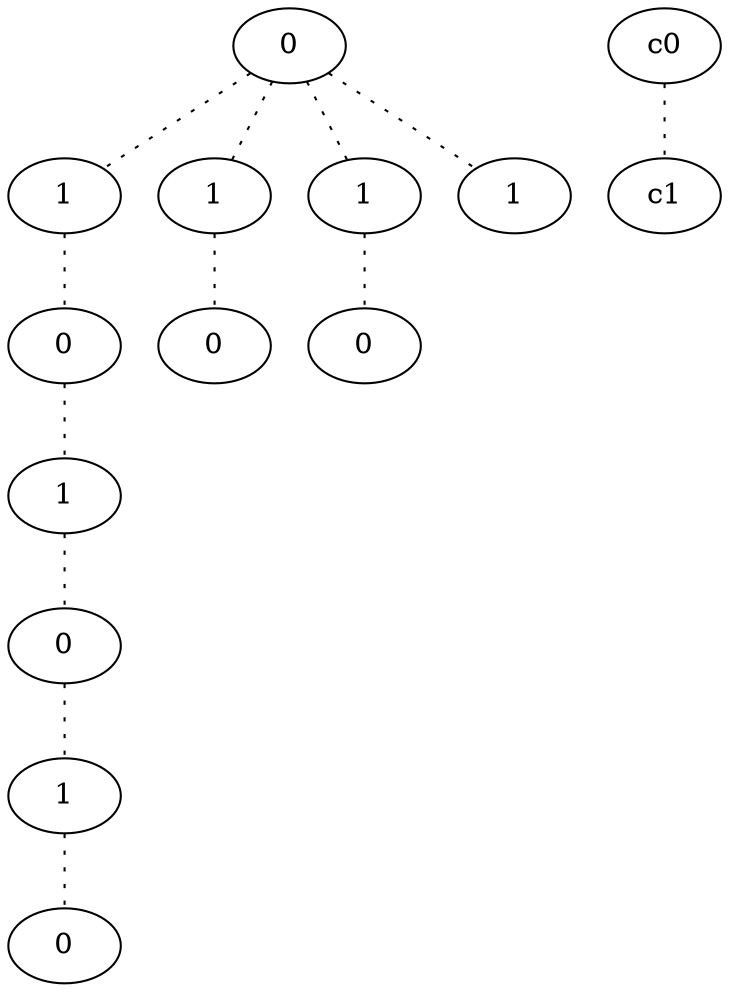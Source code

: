 graph {
a0[label=0];
a1[label=1];
a2[label=0];
a3[label=1];
a4[label=0];
a5[label=1];
a6[label=0];
a7[label=1];
a8[label=0];
a9[label=1];
a10[label=0];
a11[label=1];
a0 -- a1 [style=dotted];
a0 -- a7 [style=dotted];
a0 -- a9 [style=dotted];
a0 -- a11 [style=dotted];
a1 -- a2 [style=dotted];
a2 -- a3 [style=dotted];
a3 -- a4 [style=dotted];
a4 -- a5 [style=dotted];
a5 -- a6 [style=dotted];
a7 -- a8 [style=dotted];
a9 -- a10 [style=dotted];
c0 -- c1 [style=dotted];
}
